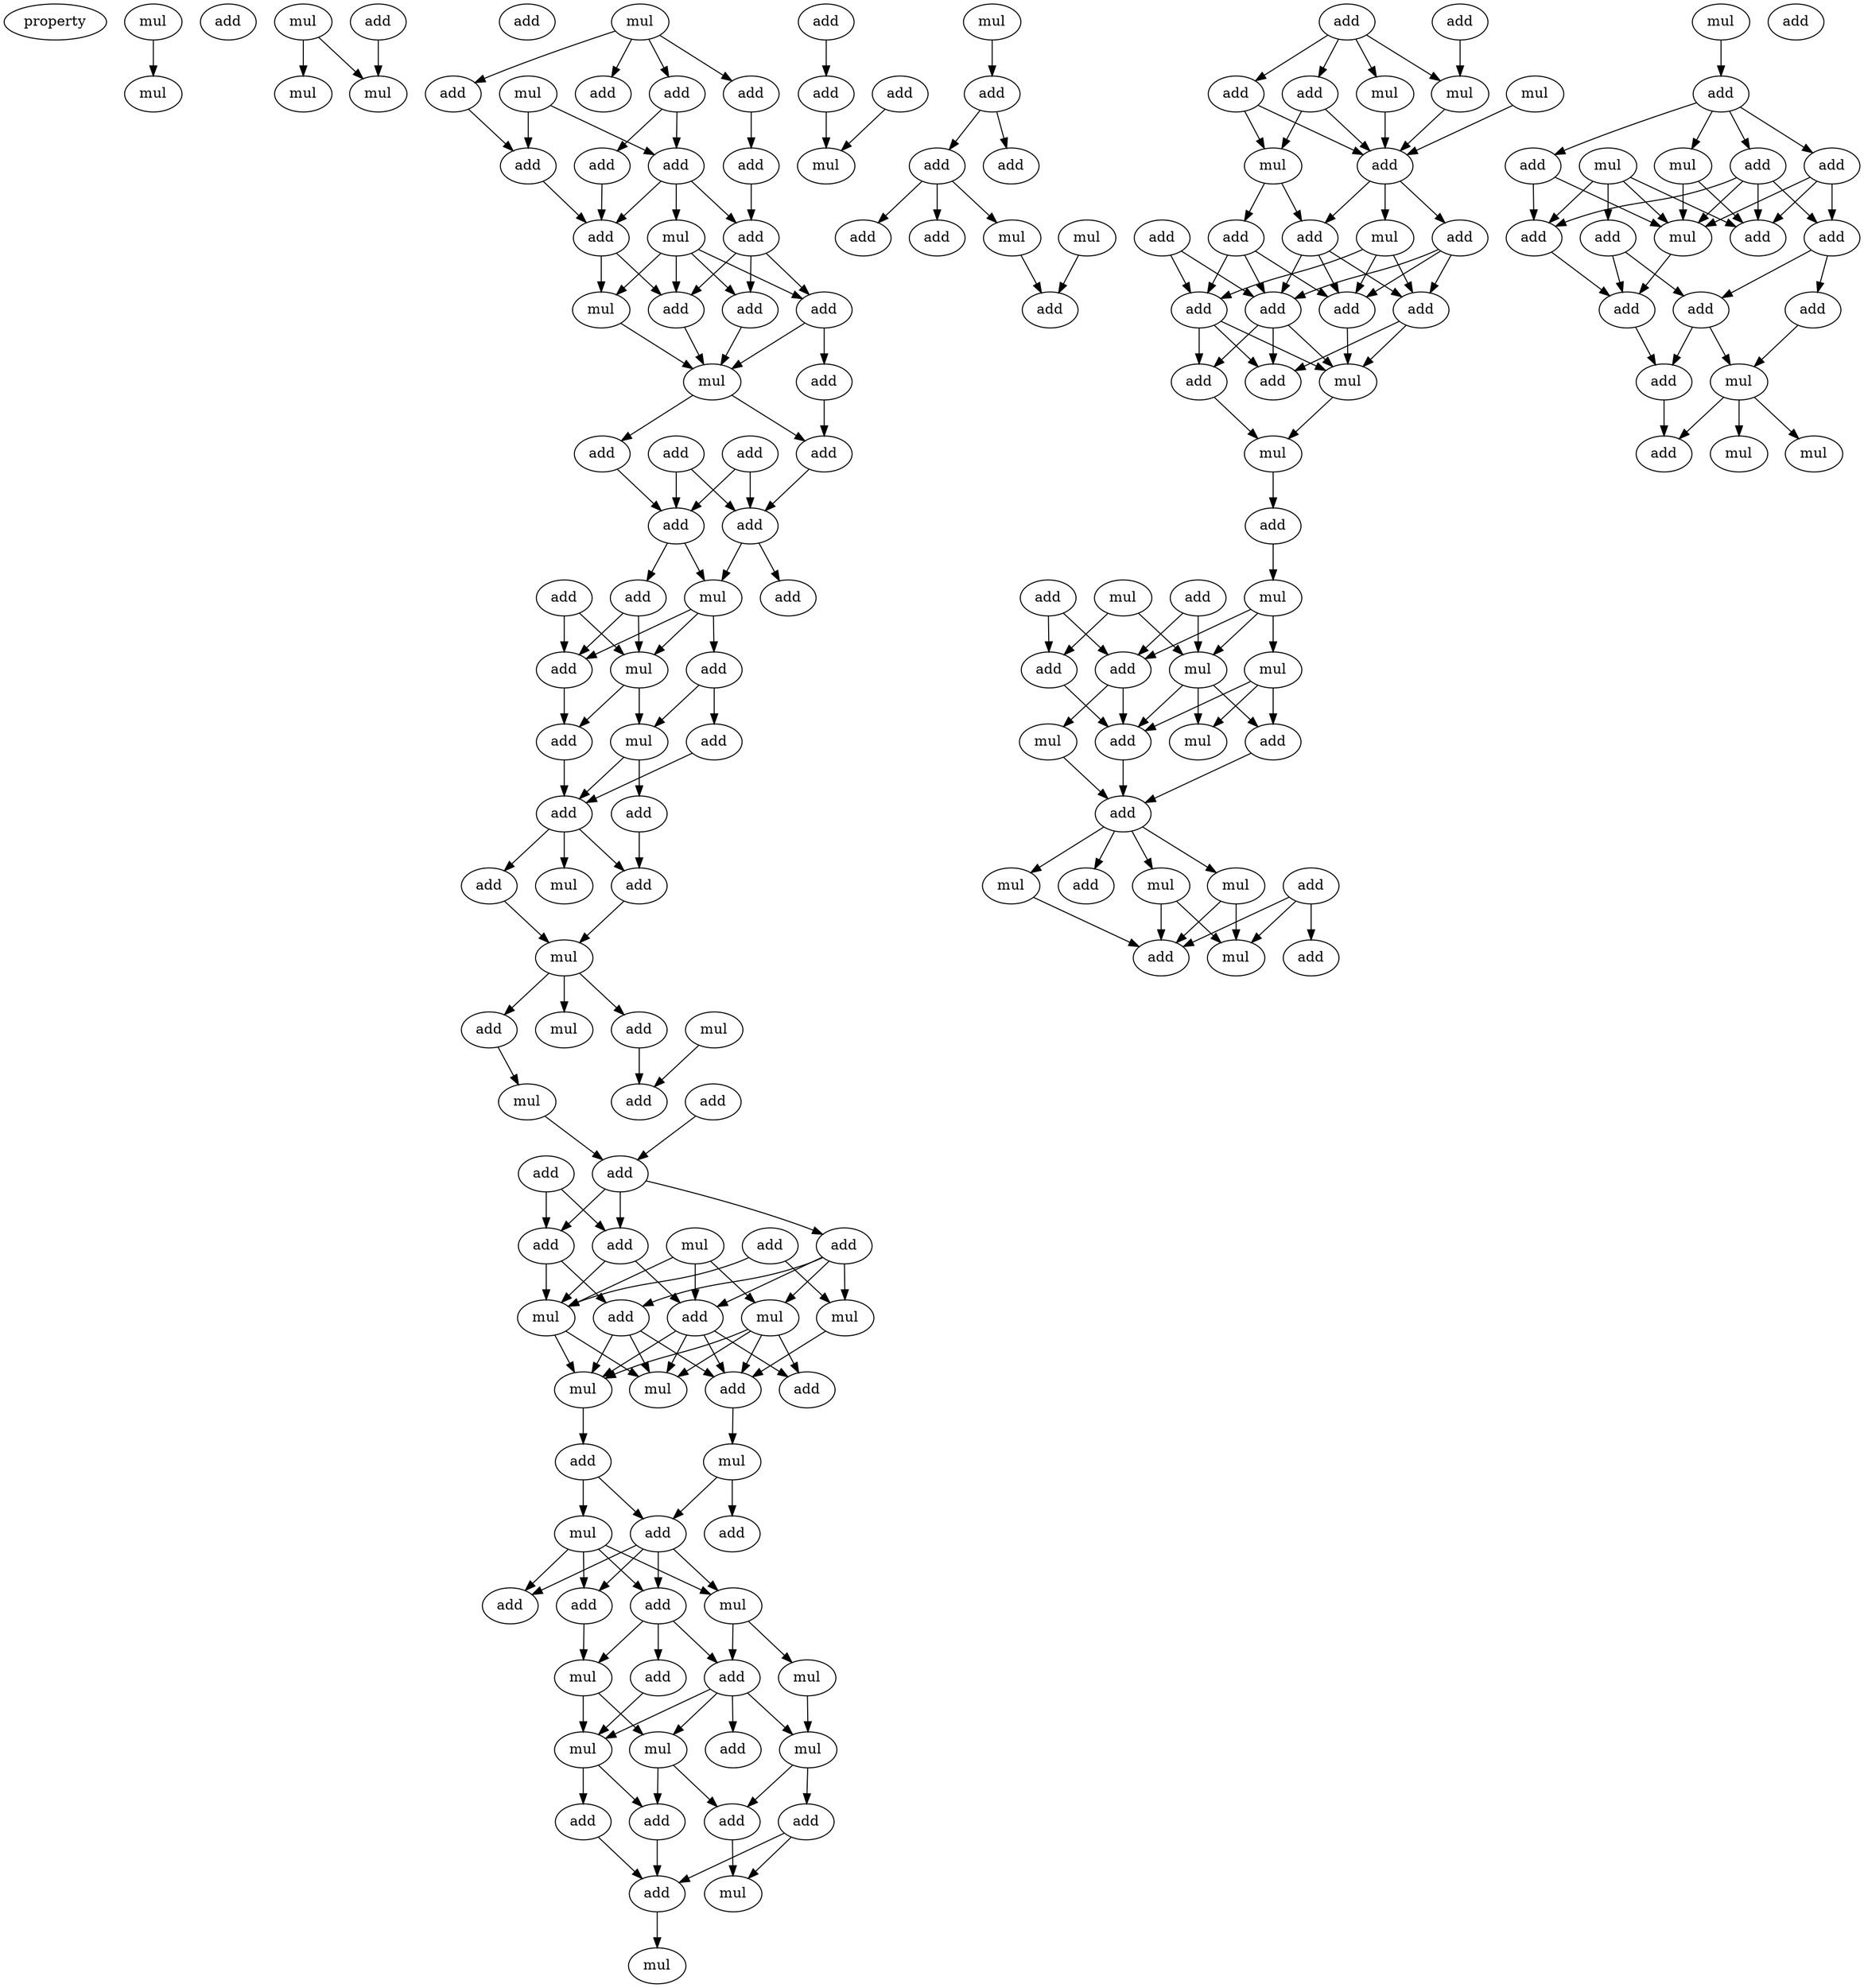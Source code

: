 digraph {
    node [fontcolor=black]
    property [mul=2,lf=1.5]
    0 [ label = mul ];
    1 [ label = mul ];
    2 [ label = add ];
    3 [ label = mul ];
    4 [ label = add ];
    5 [ label = add ];
    6 [ label = mul ];
    7 [ label = mul ];
    8 [ label = mul ];
    9 [ label = add ];
    10 [ label = add ];
    11 [ label = add ];
    12 [ label = add ];
    13 [ label = mul ];
    14 [ label = add ];
    15 [ label = add ];
    16 [ label = add ];
    17 [ label = add ];
    18 [ label = add ];
    19 [ label = add ];
    20 [ label = mul ];
    21 [ label = add ];
    22 [ label = mul ];
    23 [ label = add ];
    24 [ label = add ];
    25 [ label = mul ];
    26 [ label = add ];
    27 [ label = add ];
    28 [ label = add ];
    29 [ label = add ];
    30 [ label = add ];
    31 [ label = add ];
    32 [ label = add ];
    33 [ label = add ];
    34 [ label = add ];
    35 [ label = add ];
    36 [ label = mul ];
    37 [ label = add ];
    38 [ label = add ];
    39 [ label = mul ];
    40 [ label = mul ];
    41 [ label = add ];
    42 [ label = add ];
    43 [ label = add ];
    44 [ label = add ];
    45 [ label = mul ];
    46 [ label = add ];
    47 [ label = add ];
    48 [ label = mul ];
    49 [ label = mul ];
    50 [ label = add ];
    51 [ label = mul ];
    52 [ label = add ];
    53 [ label = add ];
    54 [ label = add ];
    55 [ label = mul ];
    56 [ label = add ];
    57 [ label = add ];
    58 [ label = mul ];
    59 [ label = add ];
    60 [ label = add ];
    61 [ label = add ];
    62 [ label = add ];
    63 [ label = mul ];
    64 [ label = add ];
    65 [ label = add ];
    66 [ label = mul ];
    67 [ label = mul ];
    68 [ label = mul ];
    69 [ label = mul ];
    70 [ label = add ];
    71 [ label = add ];
    72 [ label = mul ];
    73 [ label = add ];
    74 [ label = mul ];
    75 [ label = add ];
    76 [ label = add ];
    77 [ label = add ];
    78 [ label = add ];
    79 [ label = add ];
    80 [ label = mul ];
    81 [ label = add ];
    82 [ label = add ];
    83 [ label = mul ];
    84 [ label = mul ];
    85 [ label = mul ];
    86 [ label = mul ];
    87 [ label = add ];
    88 [ label = mul ];
    89 [ label = add ];
    90 [ label = add ];
    91 [ label = add ];
    92 [ label = add ];
    93 [ label = mul ];
    94 [ label = add ];
    95 [ label = mul ];
    96 [ label = add ];
    97 [ label = add ];
    98 [ label = add ];
    99 [ label = mul ];
    100 [ label = mul ];
    101 [ label = add ];
    102 [ label = add ];
    103 [ label = add ];
    104 [ label = add ];
    105 [ label = add ];
    106 [ label = mul ];
    107 [ label = mul ];
    108 [ label = add ];
    109 [ label = add ];
    110 [ label = add ];
    111 [ label = add ];
    112 [ label = mul ];
    113 [ label = add ];
    114 [ label = mul ];
    115 [ label = mul ];
    116 [ label = mul ];
    117 [ label = add ];
    118 [ label = add ];
    119 [ label = add ];
    120 [ label = mul ];
    121 [ label = add ];
    122 [ label = add ];
    123 [ label = add ];
    124 [ label = add ];
    125 [ label = add ];
    126 [ label = add ];
    127 [ label = mul ];
    128 [ label = add ];
    129 [ label = add ];
    130 [ label = mul ];
    131 [ label = add ];
    132 [ label = mul ];
    133 [ label = add ];
    134 [ label = add ];
    135 [ label = mul ];
    136 [ label = add ];
    137 [ label = mul ];
    138 [ label = mul ];
    139 [ label = add ];
    140 [ label = add ];
    141 [ label = mul ];
    142 [ label = mul ];
    143 [ label = add ];
    144 [ label = add ];
    145 [ label = add ];
    146 [ label = add ];
    147 [ label = mul ];
    148 [ label = mul ];
    149 [ label = mul ];
    150 [ label = add ];
    151 [ label = mul ];
    152 [ label = add ];
    153 [ label = mul ];
    154 [ label = add ];
    155 [ label = add ];
    156 [ label = add ];
    157 [ label = mul ];
    158 [ label = add ];
    159 [ label = add ];
    160 [ label = mul ];
    161 [ label = mul ];
    162 [ label = add ];
    163 [ label = add ];
    164 [ label = add ];
    165 [ label = add ];
    166 [ label = add ];
    167 [ label = add ];
    168 [ label = add ];
    169 [ label = mul ];
    170 [ label = add ];
    171 [ label = mul ];
    172 [ label = mul ];
    173 [ label = add ];
    0 -> 1 [ name = 0 ];
    3 -> 6 [ name = 1 ];
    3 -> 7 [ name = 2 ];
    4 -> 7 [ name = 3 ];
    8 -> 9 [ name = 4 ];
    8 -> 10 [ name = 5 ];
    8 -> 11 [ name = 6 ];
    8 -> 12 [ name = 7 ];
    10 -> 15 [ name = 8 ];
    11 -> 16 [ name = 9 ];
    12 -> 14 [ name = 10 ];
    12 -> 17 [ name = 11 ];
    13 -> 14 [ name = 12 ];
    13 -> 15 [ name = 13 ];
    14 -> 18 [ name = 14 ];
    14 -> 19 [ name = 15 ];
    14 -> 20 [ name = 16 ];
    15 -> 18 [ name = 17 ];
    16 -> 19 [ name = 18 ];
    17 -> 18 [ name = 19 ];
    18 -> 22 [ name = 20 ];
    18 -> 24 [ name = 21 ];
    19 -> 21 [ name = 22 ];
    19 -> 23 [ name = 23 ];
    19 -> 24 [ name = 24 ];
    20 -> 21 [ name = 25 ];
    20 -> 22 [ name = 26 ];
    20 -> 23 [ name = 27 ];
    20 -> 24 [ name = 28 ];
    21 -> 25 [ name = 29 ];
    21 -> 26 [ name = 30 ];
    22 -> 25 [ name = 31 ];
    23 -> 25 [ name = 32 ];
    24 -> 25 [ name = 33 ];
    25 -> 28 [ name = 34 ];
    25 -> 29 [ name = 35 ];
    26 -> 29 [ name = 36 ];
    27 -> 31 [ name = 37 ];
    27 -> 32 [ name = 38 ];
    28 -> 32 [ name = 39 ];
    29 -> 31 [ name = 40 ];
    30 -> 31 [ name = 41 ];
    30 -> 32 [ name = 42 ];
    31 -> 33 [ name = 43 ];
    31 -> 36 [ name = 44 ];
    32 -> 35 [ name = 45 ];
    32 -> 36 [ name = 46 ];
    34 -> 38 [ name = 47 ];
    34 -> 39 [ name = 48 ];
    35 -> 38 [ name = 49 ];
    35 -> 39 [ name = 50 ];
    36 -> 37 [ name = 51 ];
    36 -> 38 [ name = 52 ];
    36 -> 39 [ name = 53 ];
    37 -> 40 [ name = 54 ];
    37 -> 42 [ name = 55 ];
    38 -> 41 [ name = 56 ];
    39 -> 40 [ name = 57 ];
    39 -> 41 [ name = 58 ];
    40 -> 43 [ name = 59 ];
    40 -> 44 [ name = 60 ];
    41 -> 44 [ name = 61 ];
    42 -> 44 [ name = 62 ];
    43 -> 46 [ name = 63 ];
    44 -> 45 [ name = 64 ];
    44 -> 46 [ name = 65 ];
    44 -> 47 [ name = 66 ];
    46 -> 48 [ name = 67 ];
    47 -> 48 [ name = 68 ];
    48 -> 50 [ name = 69 ];
    48 -> 51 [ name = 70 ];
    48 -> 52 [ name = 71 ];
    49 -> 54 [ name = 72 ];
    50 -> 55 [ name = 73 ];
    52 -> 54 [ name = 74 ];
    53 -> 57 [ name = 75 ];
    55 -> 57 [ name = 76 ];
    56 -> 59 [ name = 77 ];
    56 -> 62 [ name = 78 ];
    57 -> 59 [ name = 79 ];
    57 -> 61 [ name = 80 ];
    57 -> 62 [ name = 81 ];
    58 -> 63 [ name = 82 ];
    58 -> 64 [ name = 83 ];
    58 -> 67 [ name = 84 ];
    59 -> 63 [ name = 85 ];
    59 -> 64 [ name = 86 ];
    60 -> 63 [ name = 87 ];
    60 -> 66 [ name = 88 ];
    61 -> 64 [ name = 89 ];
    61 -> 65 [ name = 90 ];
    61 -> 66 [ name = 91 ];
    61 -> 67 [ name = 92 ];
    62 -> 63 [ name = 93 ];
    62 -> 65 [ name = 94 ];
    63 -> 68 [ name = 95 ];
    63 -> 69 [ name = 96 ];
    64 -> 68 [ name = 97 ];
    64 -> 69 [ name = 98 ];
    64 -> 70 [ name = 99 ];
    64 -> 71 [ name = 100 ];
    65 -> 68 [ name = 101 ];
    65 -> 69 [ name = 102 ];
    65 -> 70 [ name = 103 ];
    66 -> 70 [ name = 104 ];
    67 -> 68 [ name = 105 ];
    67 -> 69 [ name = 106 ];
    67 -> 70 [ name = 107 ];
    67 -> 71 [ name = 108 ];
    69 -> 73 [ name = 109 ];
    70 -> 72 [ name = 110 ];
    72 -> 75 [ name = 111 ];
    72 -> 76 [ name = 112 ];
    73 -> 74 [ name = 113 ];
    73 -> 76 [ name = 114 ];
    74 -> 77 [ name = 115 ];
    74 -> 78 [ name = 116 ];
    74 -> 79 [ name = 117 ];
    74 -> 80 [ name = 118 ];
    76 -> 77 [ name = 119 ];
    76 -> 78 [ name = 120 ];
    76 -> 79 [ name = 121 ];
    76 -> 80 [ name = 122 ];
    77 -> 81 [ name = 123 ];
    77 -> 82 [ name = 124 ];
    77 -> 83 [ name = 125 ];
    79 -> 83 [ name = 126 ];
    80 -> 81 [ name = 127 ];
    80 -> 84 [ name = 128 ];
    81 -> 85 [ name = 129 ];
    81 -> 86 [ name = 130 ];
    81 -> 87 [ name = 131 ];
    81 -> 88 [ name = 132 ];
    82 -> 85 [ name = 133 ];
    83 -> 85 [ name = 134 ];
    83 -> 88 [ name = 135 ];
    84 -> 86 [ name = 136 ];
    85 -> 89 [ name = 137 ];
    85 -> 92 [ name = 138 ];
    86 -> 90 [ name = 139 ];
    86 -> 91 [ name = 140 ];
    88 -> 90 [ name = 141 ];
    88 -> 92 [ name = 142 ];
    89 -> 94 [ name = 143 ];
    90 -> 93 [ name = 144 ];
    91 -> 93 [ name = 145 ];
    91 -> 94 [ name = 146 ];
    92 -> 94 [ name = 147 ];
    94 -> 95 [ name = 148 ];
    96 -> 97 [ name = 149 ];
    97 -> 99 [ name = 150 ];
    98 -> 99 [ name = 151 ];
    100 -> 101 [ name = 152 ];
    101 -> 102 [ name = 153 ];
    101 -> 103 [ name = 154 ];
    102 -> 104 [ name = 155 ];
    102 -> 105 [ name = 156 ];
    102 -> 106 [ name = 157 ];
    106 -> 108 [ name = 158 ];
    107 -> 108 [ name = 159 ];
    109 -> 112 [ name = 160 ];
    110 -> 111 [ name = 161 ];
    110 -> 112 [ name = 162 ];
    110 -> 113 [ name = 163 ];
    110 -> 114 [ name = 164 ];
    111 -> 116 [ name = 165 ];
    111 -> 117 [ name = 166 ];
    112 -> 117 [ name = 167 ];
    113 -> 116 [ name = 168 ];
    113 -> 117 [ name = 169 ];
    114 -> 117 [ name = 170 ];
    115 -> 117 [ name = 171 ];
    116 -> 119 [ name = 172 ];
    116 -> 121 [ name = 173 ];
    117 -> 120 [ name = 174 ];
    117 -> 121 [ name = 175 ];
    117 -> 122 [ name = 176 ];
    118 -> 123 [ name = 177 ];
    118 -> 126 [ name = 178 ];
    119 -> 123 [ name = 179 ];
    119 -> 125 [ name = 180 ];
    119 -> 126 [ name = 181 ];
    120 -> 123 [ name = 182 ];
    120 -> 124 [ name = 183 ];
    120 -> 125 [ name = 184 ];
    121 -> 124 [ name = 185 ];
    121 -> 125 [ name = 186 ];
    121 -> 126 [ name = 187 ];
    122 -> 124 [ name = 188 ];
    122 -> 125 [ name = 189 ];
    122 -> 126 [ name = 190 ];
    123 -> 127 [ name = 191 ];
    123 -> 128 [ name = 192 ];
    123 -> 129 [ name = 193 ];
    124 -> 127 [ name = 194 ];
    124 -> 129 [ name = 195 ];
    125 -> 127 [ name = 196 ];
    126 -> 127 [ name = 197 ];
    126 -> 128 [ name = 198 ];
    126 -> 129 [ name = 199 ];
    127 -> 130 [ name = 200 ];
    128 -> 130 [ name = 201 ];
    130 -> 131 [ name = 202 ];
    131 -> 135 [ name = 203 ];
    132 -> 136 [ name = 204 ];
    132 -> 138 [ name = 205 ];
    133 -> 136 [ name = 206 ];
    133 -> 139 [ name = 207 ];
    134 -> 138 [ name = 208 ];
    134 -> 139 [ name = 209 ];
    135 -> 137 [ name = 210 ];
    135 -> 138 [ name = 211 ];
    135 -> 139 [ name = 212 ];
    136 -> 143 [ name = 213 ];
    137 -> 140 [ name = 214 ];
    137 -> 141 [ name = 215 ];
    137 -> 143 [ name = 216 ];
    138 -> 140 [ name = 217 ];
    138 -> 141 [ name = 218 ];
    138 -> 143 [ name = 219 ];
    139 -> 142 [ name = 220 ];
    139 -> 143 [ name = 221 ];
    140 -> 144 [ name = 222 ];
    142 -> 144 [ name = 223 ];
    143 -> 144 [ name = 224 ];
    144 -> 145 [ name = 225 ];
    144 -> 147 [ name = 226 ];
    144 -> 148 [ name = 227 ];
    144 -> 149 [ name = 228 ];
    146 -> 150 [ name = 229 ];
    146 -> 151 [ name = 230 ];
    146 -> 152 [ name = 231 ];
    147 -> 150 [ name = 232 ];
    147 -> 151 [ name = 233 ];
    148 -> 150 [ name = 234 ];
    148 -> 151 [ name = 235 ];
    149 -> 150 [ name = 236 ];
    153 -> 155 [ name = 237 ];
    155 -> 156 [ name = 238 ];
    155 -> 158 [ name = 239 ];
    155 -> 159 [ name = 240 ];
    155 -> 160 [ name = 241 ];
    156 -> 161 [ name = 242 ];
    156 -> 162 [ name = 243 ];
    157 -> 161 [ name = 244 ];
    157 -> 162 [ name = 245 ];
    157 -> 163 [ name = 246 ];
    157 -> 165 [ name = 247 ];
    158 -> 161 [ name = 248 ];
    158 -> 163 [ name = 249 ];
    158 -> 164 [ name = 250 ];
    159 -> 161 [ name = 251 ];
    159 -> 162 [ name = 252 ];
    159 -> 163 [ name = 253 ];
    159 -> 164 [ name = 254 ];
    160 -> 161 [ name = 255 ];
    160 -> 163 [ name = 256 ];
    161 -> 167 [ name = 257 ];
    162 -> 167 [ name = 258 ];
    164 -> 166 [ name = 259 ];
    164 -> 168 [ name = 260 ];
    165 -> 166 [ name = 261 ];
    165 -> 167 [ name = 262 ];
    166 -> 169 [ name = 263 ];
    166 -> 170 [ name = 264 ];
    167 -> 170 [ name = 265 ];
    168 -> 169 [ name = 266 ];
    169 -> 171 [ name = 267 ];
    169 -> 172 [ name = 268 ];
    169 -> 173 [ name = 269 ];
    170 -> 173 [ name = 270 ];
}
